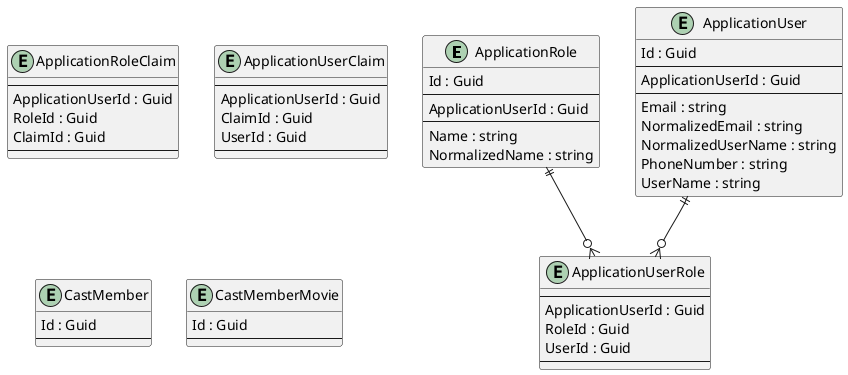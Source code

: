 @startuml

entity ApplicationRole {
    Id : Guid
    --
    ApplicationUserId : Guid
    --
    Name : string
    NormalizedName : string
}

entity ApplicationRoleClaim {
    --
    ApplicationUserId : Guid
    RoleId : Guid
    ClaimId : Guid
    --
}

entity ApplicationUser {
    Id : Guid
    --
    ApplicationUserId : Guid
    --
    Email : string
    NormalizedEmail : string
    NormalizedUserName : string
    PhoneNumber : string
    UserName : string
}

entity ApplicationUserClaim {
    --
    ApplicationUserId : Guid
    ClaimId : Guid
    UserId : Guid
    --
}

entity ApplicationUserRole {
    --
    ApplicationUserId : Guid
    RoleId : Guid
    UserId : Guid
    --
}

entity CastMember {
    Id : Guid
    --
    ' IdCodePlaceholder--
    ' PropertyCodePlaceholder
}

entity CastMemberMovie {
    Id : Guid
    --
    ' IdCodePlaceholder--
    ' PropertyCodePlaceholder
}

' EntityCodePlaceholder

ApplicationRole ||--o{ ApplicationUserRole
ApplicationUser ||--o{ ApplicationUserRole

' RelationshipCodePlaceholder

@enduml
